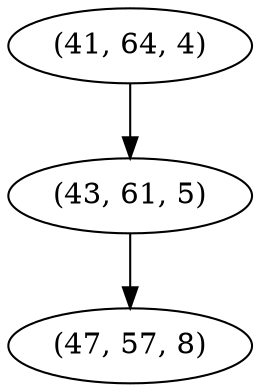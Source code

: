 digraph tree {
    "(41, 64, 4)";
    "(43, 61, 5)";
    "(47, 57, 8)";
    "(41, 64, 4)" -> "(43, 61, 5)";
    "(43, 61, 5)" -> "(47, 57, 8)";
}
